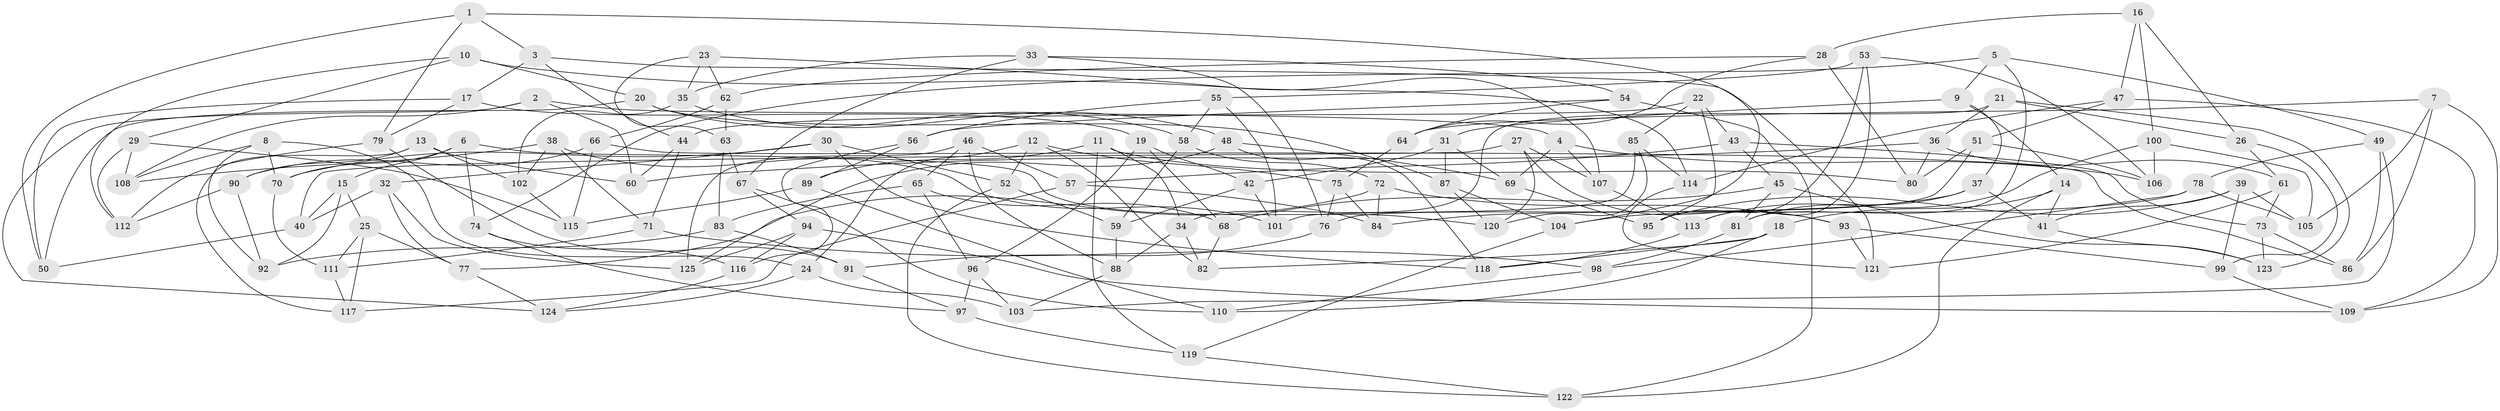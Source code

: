 // Generated by graph-tools (version 1.1) at 2025/38/03/09/25 02:38:16]
// undirected, 125 vertices, 250 edges
graph export_dot {
graph [start="1"]
  node [color=gray90,style=filled];
  1;
  2;
  3;
  4;
  5;
  6;
  7;
  8;
  9;
  10;
  11;
  12;
  13;
  14;
  15;
  16;
  17;
  18;
  19;
  20;
  21;
  22;
  23;
  24;
  25;
  26;
  27;
  28;
  29;
  30;
  31;
  32;
  33;
  34;
  35;
  36;
  37;
  38;
  39;
  40;
  41;
  42;
  43;
  44;
  45;
  46;
  47;
  48;
  49;
  50;
  51;
  52;
  53;
  54;
  55;
  56;
  57;
  58;
  59;
  60;
  61;
  62;
  63;
  64;
  65;
  66;
  67;
  68;
  69;
  70;
  71;
  72;
  73;
  74;
  75;
  76;
  77;
  78;
  79;
  80;
  81;
  82;
  83;
  84;
  85;
  86;
  87;
  88;
  89;
  90;
  91;
  92;
  93;
  94;
  95;
  96;
  97;
  98;
  99;
  100;
  101;
  102;
  103;
  104;
  105;
  106;
  107;
  108;
  109;
  110;
  111;
  112;
  113;
  114;
  115;
  116;
  117;
  118;
  119;
  120;
  121;
  122;
  123;
  124;
  125;
  1 -- 79;
  1 -- 3;
  1 -- 50;
  1 -- 104;
  2 -- 108;
  2 -- 124;
  2 -- 4;
  2 -- 60;
  3 -- 17;
  3 -- 44;
  3 -- 121;
  4 -- 107;
  4 -- 106;
  4 -- 69;
  5 -- 74;
  5 -- 49;
  5 -- 9;
  5 -- 81;
  6 -- 120;
  6 -- 74;
  6 -- 15;
  6 -- 70;
  7 -- 86;
  7 -- 64;
  7 -- 109;
  7 -- 105;
  8 -- 70;
  8 -- 24;
  8 -- 92;
  8 -- 108;
  9 -- 31;
  9 -- 14;
  9 -- 37;
  10 -- 114;
  10 -- 29;
  10 -- 20;
  10 -- 112;
  11 -- 119;
  11 -- 34;
  11 -- 80;
  11 -- 89;
  12 -- 75;
  12 -- 82;
  12 -- 52;
  12 -- 24;
  13 -- 102;
  13 -- 60;
  13 -- 90;
  13 -- 117;
  14 -- 41;
  14 -- 18;
  14 -- 122;
  15 -- 40;
  15 -- 25;
  15 -- 92;
  16 -- 26;
  16 -- 28;
  16 -- 47;
  16 -- 100;
  17 -- 50;
  17 -- 79;
  17 -- 19;
  18 -- 82;
  18 -- 118;
  18 -- 110;
  19 -- 96;
  19 -- 42;
  19 -- 68;
  20 -- 58;
  20 -- 50;
  20 -- 87;
  21 -- 36;
  21 -- 26;
  21 -- 34;
  21 -- 123;
  22 -- 43;
  22 -- 44;
  22 -- 85;
  22 -- 95;
  23 -- 35;
  23 -- 107;
  23 -- 63;
  23 -- 62;
  24 -- 103;
  24 -- 124;
  25 -- 111;
  25 -- 77;
  25 -- 117;
  26 -- 61;
  26 -- 99;
  27 -- 40;
  27 -- 93;
  27 -- 120;
  27 -- 107;
  28 -- 62;
  28 -- 80;
  28 -- 64;
  29 -- 108;
  29 -- 112;
  29 -- 115;
  30 -- 52;
  30 -- 32;
  30 -- 70;
  30 -- 118;
  31 -- 87;
  31 -- 42;
  31 -- 69;
  32 -- 40;
  32 -- 125;
  32 -- 77;
  33 -- 35;
  33 -- 76;
  33 -- 67;
  33 -- 54;
  34 -- 88;
  34 -- 82;
  35 -- 48;
  35 -- 102;
  36 -- 61;
  36 -- 60;
  36 -- 80;
  37 -- 84;
  37 -- 81;
  37 -- 41;
  38 -- 102;
  38 -- 108;
  38 -- 101;
  38 -- 71;
  39 -- 95;
  39 -- 105;
  39 -- 99;
  39 -- 41;
  40 -- 50;
  41 -- 123;
  42 -- 101;
  42 -- 59;
  43 -- 45;
  43 -- 57;
  43 -- 73;
  44 -- 71;
  44 -- 60;
  45 -- 68;
  45 -- 123;
  45 -- 81;
  46 -- 57;
  46 -- 125;
  46 -- 88;
  46 -- 65;
  47 -- 109;
  47 -- 51;
  47 -- 114;
  48 -- 69;
  48 -- 125;
  48 -- 118;
  49 -- 103;
  49 -- 78;
  49 -- 86;
  51 -- 106;
  51 -- 76;
  51 -- 80;
  52 -- 59;
  52 -- 122;
  53 -- 95;
  53 -- 113;
  53 -- 55;
  53 -- 106;
  54 -- 122;
  54 -- 56;
  54 -- 64;
  55 -- 101;
  55 -- 56;
  55 -- 58;
  56 -- 116;
  56 -- 89;
  57 -- 84;
  57 -- 117;
  58 -- 59;
  58 -- 72;
  59 -- 88;
  61 -- 121;
  61 -- 73;
  62 -- 66;
  62 -- 63;
  63 -- 67;
  63 -- 83;
  64 -- 75;
  65 -- 68;
  65 -- 83;
  65 -- 96;
  66 -- 86;
  66 -- 115;
  66 -- 90;
  67 -- 110;
  67 -- 94;
  68 -- 82;
  69 -- 95;
  70 -- 111;
  71 -- 111;
  71 -- 98;
  72 -- 93;
  72 -- 77;
  72 -- 84;
  73 -- 86;
  73 -- 123;
  74 -- 97;
  74 -- 116;
  75 -- 84;
  75 -- 76;
  76 -- 91;
  77 -- 124;
  78 -- 105;
  78 -- 98;
  78 -- 104;
  79 -- 112;
  79 -- 91;
  81 -- 98;
  83 -- 92;
  83 -- 91;
  85 -- 101;
  85 -- 120;
  85 -- 114;
  87 -- 104;
  87 -- 120;
  88 -- 103;
  89 -- 115;
  89 -- 110;
  90 -- 112;
  90 -- 92;
  91 -- 97;
  93 -- 99;
  93 -- 121;
  94 -- 125;
  94 -- 109;
  94 -- 116;
  96 -- 97;
  96 -- 103;
  97 -- 119;
  98 -- 110;
  99 -- 109;
  100 -- 105;
  100 -- 106;
  100 -- 113;
  102 -- 115;
  104 -- 119;
  107 -- 113;
  111 -- 117;
  113 -- 118;
  114 -- 121;
  116 -- 124;
  119 -- 122;
}
